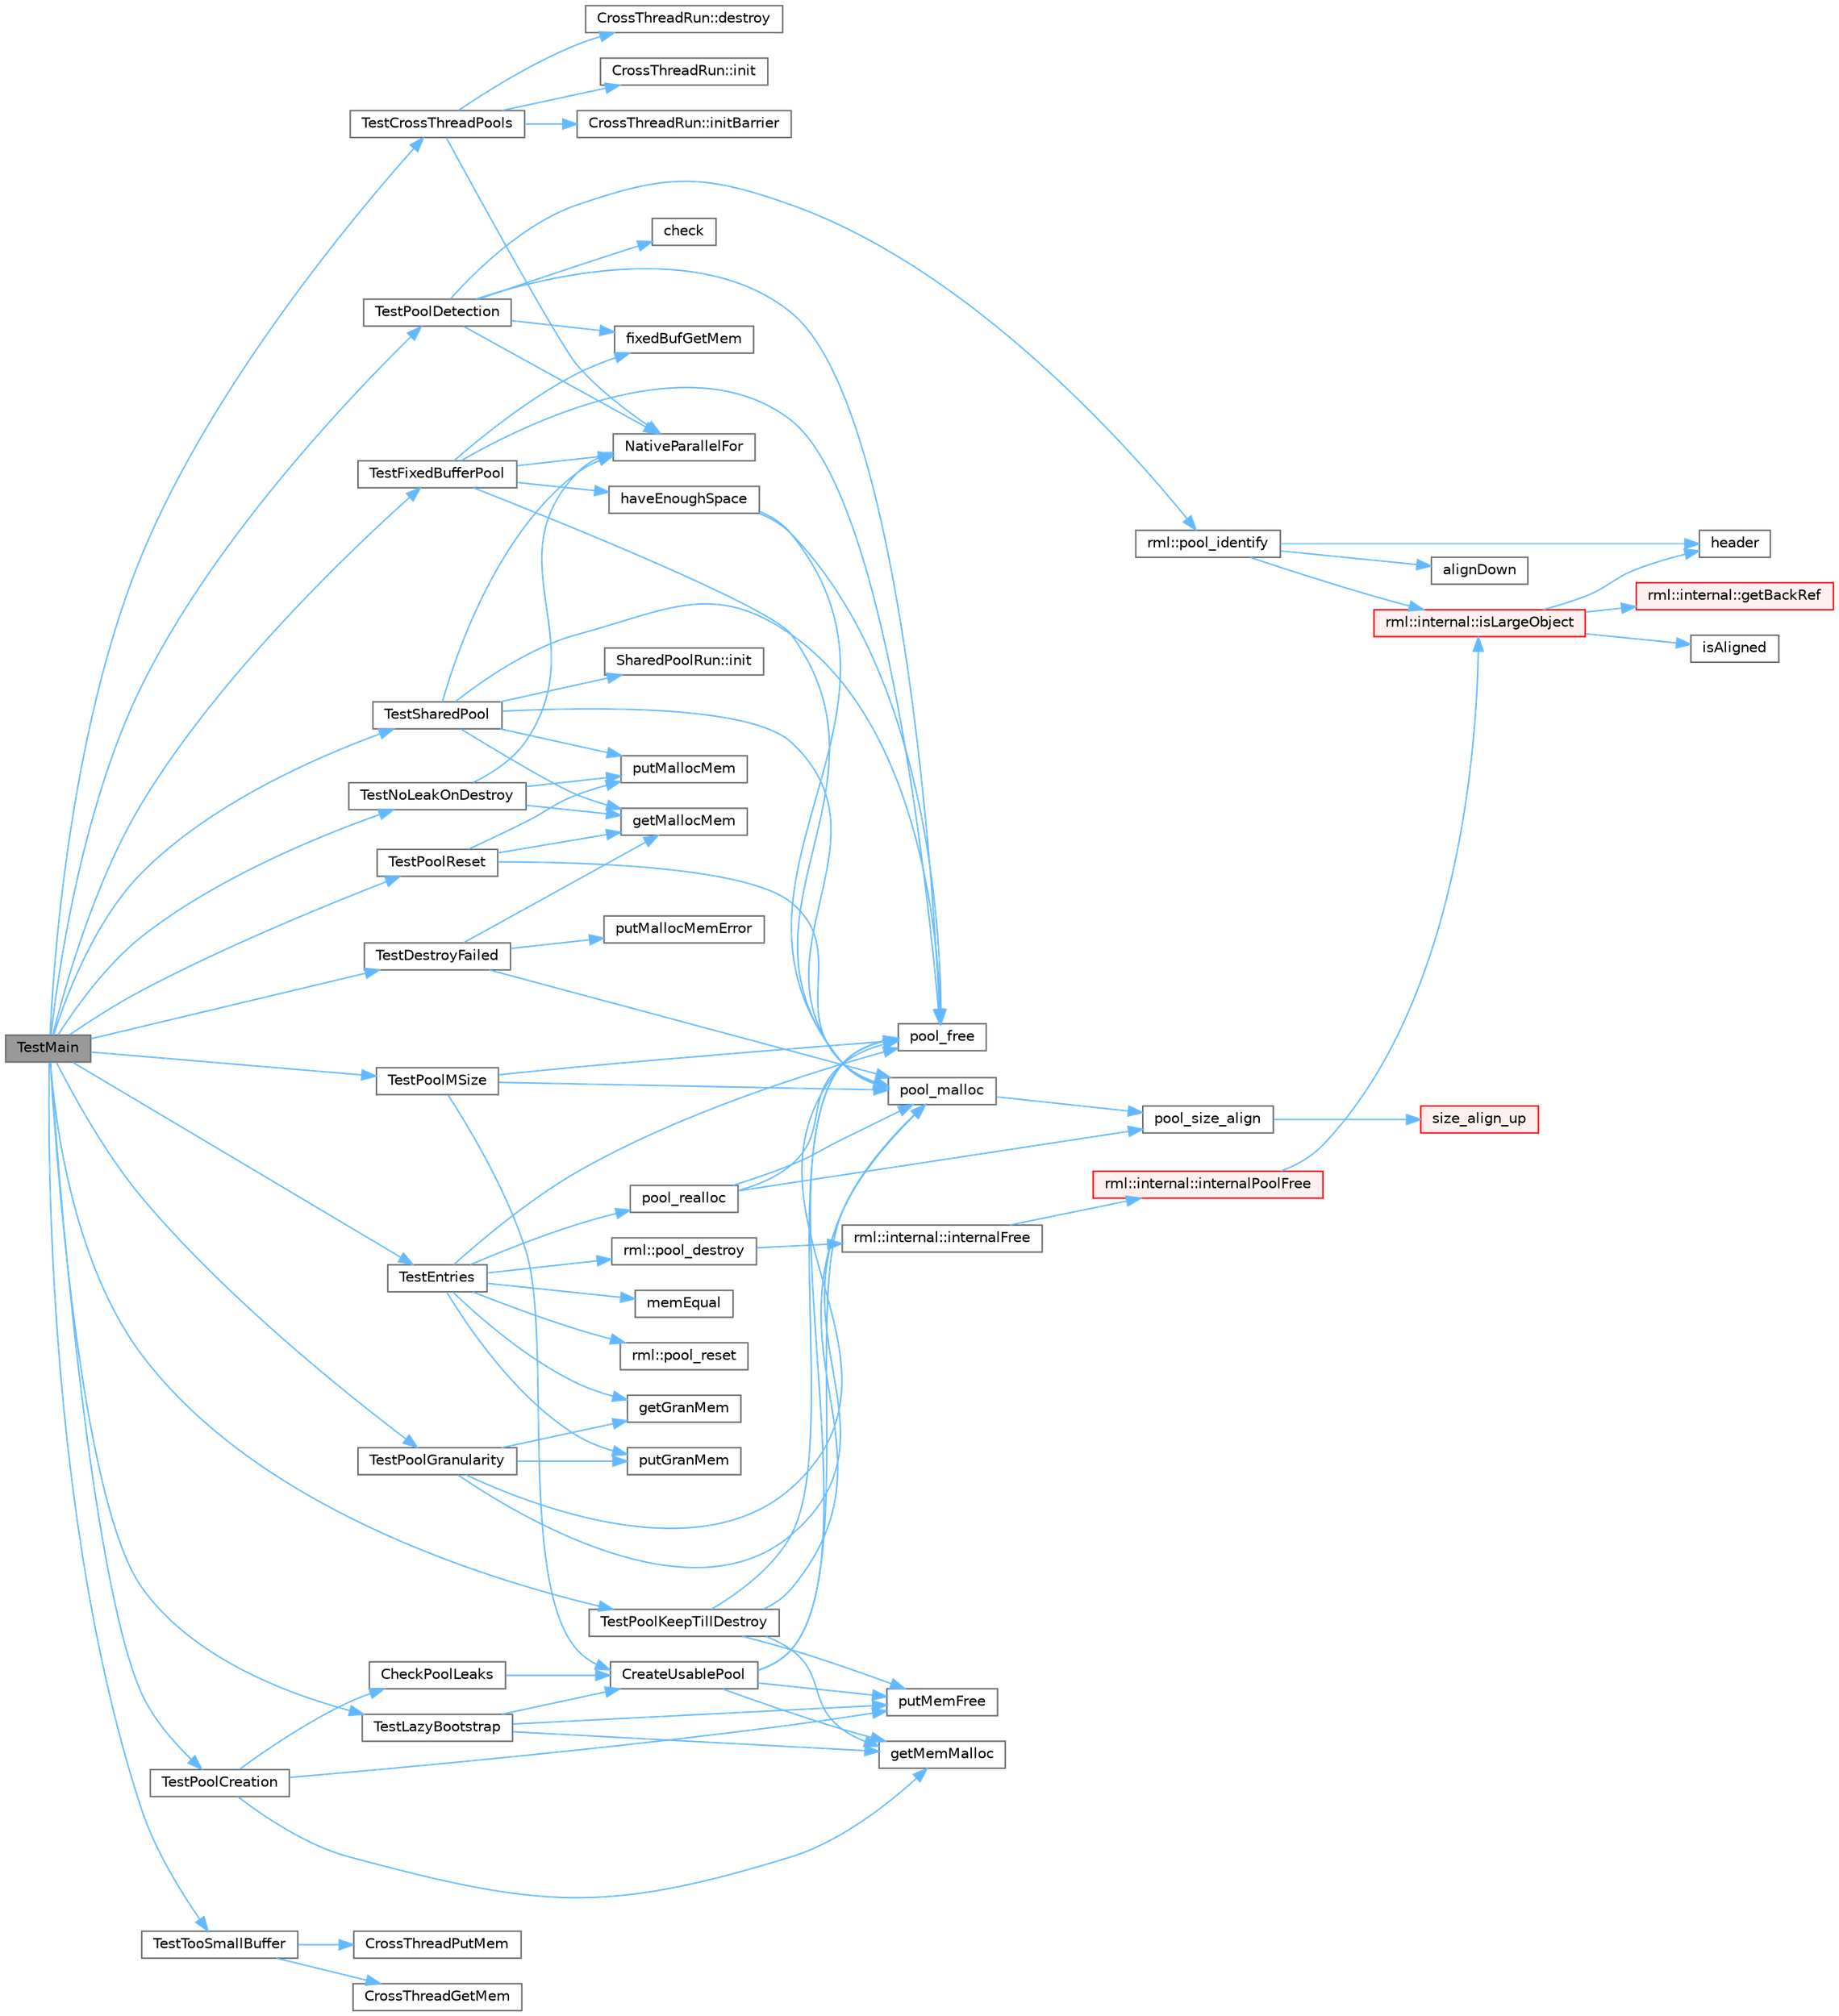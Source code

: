 digraph "TestMain"
{
 // LATEX_PDF_SIZE
  bgcolor="transparent";
  edge [fontname=Helvetica,fontsize=10,labelfontname=Helvetica,labelfontsize=10];
  node [fontname=Helvetica,fontsize=10,shape=box,height=0.2,width=0.4];
  rankdir="LR";
  Node1 [id="Node000001",label="TestMain",height=0.2,width=0.4,color="gray40", fillcolor="grey60", style="filled", fontcolor="black",tooltip="Entry point to a TBB unit test application"];
  Node1 -> Node2 [id="edge1_Node000001_Node000002",color="steelblue1",style="solid",tooltip=" "];
  Node2 [id="Node000002",label="TestCrossThreadPools",height=0.2,width=0.4,color="grey40", fillcolor="white", style="filled",URL="$test__malloc__pools_8cpp.html#a9ee8732514d61b0d065436330d9b54a1",tooltip=" "];
  Node2 -> Node3 [id="edge2_Node000002_Node000003",color="steelblue1",style="solid",tooltip=" "];
  Node3 [id="Node000003",label="CrossThreadRun::destroy",height=0.2,width=0.4,color="grey40", fillcolor="white", style="filled",URL="$class_cross_thread_run.html#a1f2d69a8a802d5aa59b9d8125adebe88",tooltip=" "];
  Node2 -> Node4 [id="edge3_Node000002_Node000004",color="steelblue1",style="solid",tooltip=" "];
  Node4 [id="Node000004",label="CrossThreadRun::init",height=0.2,width=0.4,color="grey40", fillcolor="white", style="filled",URL="$class_cross_thread_run.html#ad254b8783639535bf3239c10fdb2c785",tooltip=" "];
  Node2 -> Node5 [id="edge4_Node000002_Node000005",color="steelblue1",style="solid",tooltip=" "];
  Node5 [id="Node000005",label="CrossThreadRun::initBarrier",height=0.2,width=0.4,color="grey40", fillcolor="white", style="filled",URL="$class_cross_thread_run.html#aafd07ae1418c5517d101aa4b8d1097d9",tooltip=" "];
  Node2 -> Node6 [id="edge5_Node000002_Node000006",color="steelblue1",style="solid",tooltip=" "];
  Node6 [id="Node000006",label="NativeParallelFor",height=0.2,width=0.4,color="grey40", fillcolor="white", style="filled",URL="$harness_8h.html#ad5b2c9cf4e169014b7919debb3c91d45",tooltip="Execute body(i) in parallel for i in the interval [0,n)."];
  Node1 -> Node7 [id="edge6_Node000001_Node000007",color="steelblue1",style="solid",tooltip=" "];
  Node7 [id="Node000007",label="TestDestroyFailed",height=0.2,width=0.4,color="grey40", fillcolor="white", style="filled",URL="$test__malloc__pools_8cpp.html#a0a837dcd2ba7a738f1ae2137a105e6ce",tooltip=" "];
  Node7 -> Node8 [id="edge7_Node000007_Node000008",color="steelblue1",style="solid",tooltip=" "];
  Node8 [id="Node000008",label="getMallocMem",height=0.2,width=0.4,color="grey40", fillcolor="white", style="filled",URL="$test__malloc__pools_8cpp.html#a6abd4240a8088861bfcd6f38f52d7fa9",tooltip=" "];
  Node7 -> Node9 [id="edge8_Node000007_Node000009",color="steelblue1",style="solid",tooltip=" "];
  Node9 [id="Node000009",label="pool_malloc",height=0.2,width=0.4,color="grey40", fillcolor="white", style="filled",URL="$yyjson_8c.html#a34e731021ae46dd2746fa3f8de2a5f2d",tooltip=" "];
  Node9 -> Node10 [id="edge9_Node000009_Node000010",color="steelblue1",style="solid",tooltip=" "];
  Node10 [id="Node000010",label="pool_size_align",height=0.2,width=0.4,color="grey40", fillcolor="white", style="filled",URL="$yyjson_8c.html#aa3d33ce37115e5450168845f301450b9",tooltip=" "];
  Node10 -> Node11 [id="edge10_Node000010_Node000011",color="steelblue1",style="solid",tooltip=" "];
  Node11 [id="Node000011",label="size_align_up",height=0.2,width=0.4,color="red", fillcolor="#FFF0F0", style="filled",URL="$yyjson_8c.html#aee0ecba3f0e01a145a4bd084c40b53b6",tooltip=" "];
  Node7 -> Node13 [id="edge11_Node000007_Node000013",color="steelblue1",style="solid",tooltip=" "];
  Node13 [id="Node000013",label="putMallocMemError",height=0.2,width=0.4,color="grey40", fillcolor="white", style="filled",URL="$test__malloc__pools_8cpp.html#a504f0005cdd7d2cd7a0813f3962a7df0",tooltip=" "];
  Node1 -> Node14 [id="edge12_Node000001_Node000014",color="steelblue1",style="solid",tooltip=" "];
  Node14 [id="Node000014",label="TestEntries",height=0.2,width=0.4,color="grey40", fillcolor="white", style="filled",URL="$test__malloc__pools_8cpp.html#ab072339902c46ba37141c7a6e2840411",tooltip=" "];
  Node14 -> Node15 [id="edge13_Node000014_Node000015",color="steelblue1",style="solid",tooltip=" "];
  Node15 [id="Node000015",label="getGranMem",height=0.2,width=0.4,color="grey40", fillcolor="white", style="filled",URL="$test__malloc__pools_8cpp.html#ae917eead5e28315a9a33bc2e70c6cb9a",tooltip=" "];
  Node14 -> Node16 [id="edge14_Node000014_Node000016",color="steelblue1",style="solid",tooltip=" "];
  Node16 [id="Node000016",label="memEqual",height=0.2,width=0.4,color="grey40", fillcolor="white", style="filled",URL="$test__malloc__pools_8cpp.html#a1b2fa0dbad7d63472952e1b946ec10ac",tooltip=" "];
  Node14 -> Node17 [id="edge15_Node000014_Node000017",color="steelblue1",style="solid",tooltip=" "];
  Node17 [id="Node000017",label="rml::pool_destroy",height=0.2,width=0.4,color="grey40", fillcolor="white", style="filled",URL="$namespacerml.html#a2b8ce24ce088bec3c09ccca31a530cbd",tooltip=" "];
  Node17 -> Node18 [id="edge16_Node000017_Node000018",color="steelblue1",style="solid",tooltip=" "];
  Node18 [id="Node000018",label="rml::internal::internalFree",height=0.2,width=0.4,color="grey40", fillcolor="white", style="filled",URL="$namespacerml_1_1internal.html#a91eeaa067e3fdf5618b5a65b8b368231",tooltip=" "];
  Node18 -> Node19 [id="edge17_Node000018_Node000019",color="steelblue1",style="solid",tooltip=" "];
  Node19 [id="Node000019",label="rml::internal::internalPoolFree",height=0.2,width=0.4,color="red", fillcolor="#FFF0F0", style="filled",URL="$namespacerml_1_1internal.html#a8bff2023b8463f38317c75980f21e0db",tooltip=" "];
  Node19 -> Node23 [id="edge18_Node000019_Node000023",color="steelblue1",style="solid",tooltip=" "];
  Node23 [id="Node000023",label="rml::internal::isLargeObject",height=0.2,width=0.4,color="red", fillcolor="#FFF0F0", style="filled",URL="$namespacerml_1_1internal.html#a730f387568a0a522e003dca4246eb393",tooltip=" "];
  Node23 -> Node24 [id="edge19_Node000023_Node000024",color="steelblue1",style="solid",tooltip=" "];
  Node24 [id="Node000024",label="rml::internal::getBackRef",height=0.2,width=0.4,color="red", fillcolor="#FFF0F0", style="filled",URL="$namespacerml_1_1internal.html#a674d3a46d675ee1887142a9118f48927",tooltip=" "];
  Node23 -> Node26 [id="edge20_Node000023_Node000026",color="steelblue1",style="solid",tooltip=" "];
  Node26 [id="Node000026",label="header",height=0.2,width=0.4,color="grey40", fillcolor="white", style="filled",URL="$cblat1_8f.html#a410931b600854e6dd3e253731606117e",tooltip=" "];
  Node23 -> Node27 [id="edge21_Node000023_Node000027",color="steelblue1",style="solid",tooltip=" "];
  Node27 [id="Node000027",label="isAligned",height=0.2,width=0.4,color="grey40", fillcolor="white", style="filled",URL="$_customize_8h.html#a717f2c2c0501922cd654a5ebf49b287e",tooltip=" "];
  Node14 -> Node45 [id="edge22_Node000014_Node000045",color="steelblue1",style="solid",tooltip=" "];
  Node45 [id="Node000045",label="pool_free",height=0.2,width=0.4,color="grey40", fillcolor="white", style="filled",URL="$yyjson_8c.html#af61a9a4fdfcede6ec93dce42df22eac9",tooltip=" "];
  Node14 -> Node46 [id="edge23_Node000014_Node000046",color="steelblue1",style="solid",tooltip=" "];
  Node46 [id="Node000046",label="pool_realloc",height=0.2,width=0.4,color="grey40", fillcolor="white", style="filled",URL="$yyjson_8c.html#a07d5376c32afef73977bd700f479e513",tooltip=" "];
  Node46 -> Node45 [id="edge24_Node000046_Node000045",color="steelblue1",style="solid",tooltip=" "];
  Node46 -> Node9 [id="edge25_Node000046_Node000009",color="steelblue1",style="solid",tooltip=" "];
  Node46 -> Node10 [id="edge26_Node000046_Node000010",color="steelblue1",style="solid",tooltip=" "];
  Node14 -> Node47 [id="edge27_Node000014_Node000047",color="steelblue1",style="solid",tooltip=" "];
  Node47 [id="Node000047",label="rml::pool_reset",height=0.2,width=0.4,color="grey40", fillcolor="white", style="filled",URL="$namespacerml.html#abd23da3f48bdfa76540267f3869b7f93",tooltip=" "];
  Node14 -> Node48 [id="edge28_Node000014_Node000048",color="steelblue1",style="solid",tooltip=" "];
  Node48 [id="Node000048",label="putGranMem",height=0.2,width=0.4,color="grey40", fillcolor="white", style="filled",URL="$test__malloc__pools_8cpp.html#a33dab65c78982414d34fe958301a754a",tooltip=" "];
  Node1 -> Node49 [id="edge29_Node000001_Node000049",color="steelblue1",style="solid",tooltip=" "];
  Node49 [id="Node000049",label="TestFixedBufferPool",height=0.2,width=0.4,color="grey40", fillcolor="white", style="filled",URL="$test__malloc__pools_8cpp.html#a07b2c1bf3121277d00dab5d2c808200c",tooltip=" "];
  Node49 -> Node50 [id="edge30_Node000049_Node000050",color="steelblue1",style="solid",tooltip=" "];
  Node50 [id="Node000050",label="fixedBufGetMem",height=0.2,width=0.4,color="grey40", fillcolor="white", style="filled",URL="$test__malloc__pools_8cpp.html#a1d84dae06b60119c9db88601b72d4343",tooltip=" "];
  Node49 -> Node51 [id="edge31_Node000049_Node000051",color="steelblue1",style="solid",tooltip=" "];
  Node51 [id="Node000051",label="haveEnoughSpace",height=0.2,width=0.4,color="grey40", fillcolor="white", style="filled",URL="$test__malloc__pools_8cpp.html#ade78fd716be61ae162ccdb864f99153d",tooltip=" "];
  Node51 -> Node45 [id="edge32_Node000051_Node000045",color="steelblue1",style="solid",tooltip=" "];
  Node51 -> Node9 [id="edge33_Node000051_Node000009",color="steelblue1",style="solid",tooltip=" "];
  Node49 -> Node6 [id="edge34_Node000049_Node000006",color="steelblue1",style="solid",tooltip=" "];
  Node49 -> Node45 [id="edge35_Node000049_Node000045",color="steelblue1",style="solid",tooltip=" "];
  Node49 -> Node9 [id="edge36_Node000049_Node000009",color="steelblue1",style="solid",tooltip=" "];
  Node1 -> Node52 [id="edge37_Node000001_Node000052",color="steelblue1",style="solid",tooltip=" "];
  Node52 [id="Node000052",label="TestLazyBootstrap",height=0.2,width=0.4,color="grey40", fillcolor="white", style="filled",URL="$test__malloc__pools_8cpp.html#a1e2c2ef2a536c3209d33658bfbba4532",tooltip=" "];
  Node52 -> Node53 [id="edge38_Node000052_Node000053",color="steelblue1",style="solid",tooltip=" "];
  Node53 [id="Node000053",label="CreateUsablePool",height=0.2,width=0.4,color="grey40", fillcolor="white", style="filled",URL="$test__malloc__pools_8cpp.html#a5bdd4415a6c4c04b18ece1cea5ef7525",tooltip=" "];
  Node53 -> Node54 [id="edge39_Node000053_Node000054",color="steelblue1",style="solid",tooltip=" "];
  Node54 [id="Node000054",label="getMemMalloc",height=0.2,width=0.4,color="grey40", fillcolor="white", style="filled",URL="$test__malloc__pools_8cpp.html#affdfee15c40f3699c20474f99dc9c6d3",tooltip=" "];
  Node53 -> Node45 [id="edge40_Node000053_Node000045",color="steelblue1",style="solid",tooltip=" "];
  Node53 -> Node9 [id="edge41_Node000053_Node000009",color="steelblue1",style="solid",tooltip=" "];
  Node53 -> Node55 [id="edge42_Node000053_Node000055",color="steelblue1",style="solid",tooltip=" "];
  Node55 [id="Node000055",label="putMemFree",height=0.2,width=0.4,color="grey40", fillcolor="white", style="filled",URL="$test__malloc__pools_8cpp.html#a29912a7ec7fb6c42da00df65b3647b1b",tooltip=" "];
  Node52 -> Node54 [id="edge43_Node000052_Node000054",color="steelblue1",style="solid",tooltip=" "];
  Node52 -> Node55 [id="edge44_Node000052_Node000055",color="steelblue1",style="solid",tooltip=" "];
  Node1 -> Node56 [id="edge45_Node000001_Node000056",color="steelblue1",style="solid",tooltip=" "];
  Node56 [id="Node000056",label="TestNoLeakOnDestroy",height=0.2,width=0.4,color="grey40", fillcolor="white", style="filled",URL="$test__malloc__pools_8cpp.html#a37539e8a542ed2093715b9733accfacb",tooltip=" "];
  Node56 -> Node8 [id="edge46_Node000056_Node000008",color="steelblue1",style="solid",tooltip=" "];
  Node56 -> Node6 [id="edge47_Node000056_Node000006",color="steelblue1",style="solid",tooltip=" "];
  Node56 -> Node57 [id="edge48_Node000056_Node000057",color="steelblue1",style="solid",tooltip=" "];
  Node57 [id="Node000057",label="putMallocMem",height=0.2,width=0.4,color="grey40", fillcolor="white", style="filled",URL="$test__malloc__pools_8cpp.html#aa820ea44a9e44e7af30d77bf0f1776bd",tooltip=" "];
  Node1 -> Node58 [id="edge49_Node000001_Node000058",color="steelblue1",style="solid",tooltip=" "];
  Node58 [id="Node000058",label="TestPoolCreation",height=0.2,width=0.4,color="grey40", fillcolor="white", style="filled",URL="$test__malloc__pools_8cpp.html#aec43d203edf386c01ec87e9278b16393",tooltip=" "];
  Node58 -> Node59 [id="edge50_Node000058_Node000059",color="steelblue1",style="solid",tooltip=" "];
  Node59 [id="Node000059",label="CheckPoolLeaks",height=0.2,width=0.4,color="grey40", fillcolor="white", style="filled",URL="$test__malloc__pools_8cpp.html#aa7c709dfcc7739c1c53ff593cddb347a",tooltip=" "];
  Node59 -> Node53 [id="edge51_Node000059_Node000053",color="steelblue1",style="solid",tooltip=" "];
  Node58 -> Node54 [id="edge52_Node000058_Node000054",color="steelblue1",style="solid",tooltip=" "];
  Node58 -> Node55 [id="edge53_Node000058_Node000055",color="steelblue1",style="solid",tooltip=" "];
  Node1 -> Node60 [id="edge54_Node000001_Node000060",color="steelblue1",style="solid",tooltip=" "];
  Node60 [id="Node000060",label="TestPoolDetection",height=0.2,width=0.4,color="grey40", fillcolor="white", style="filled",URL="$test__malloc__pools_8cpp.html#a37e442e4a10ccc248df47c1c21fce080",tooltip=" "];
  Node60 -> Node61 [id="edge55_Node000060_Node000061",color="steelblue1",style="solid",tooltip=" "];
  Node61 [id="Node000061",label="check",height=0.2,width=0.4,color="grey40", fillcolor="white", style="filled",URL="$fastmath_8cpp.html#a1a1a6699085ce0fcd8a4602ac7404e72",tooltip=" "];
  Node60 -> Node50 [id="edge56_Node000060_Node000050",color="steelblue1",style="solid",tooltip=" "];
  Node60 -> Node6 [id="edge57_Node000060_Node000006",color="steelblue1",style="solid",tooltip=" "];
  Node60 -> Node45 [id="edge58_Node000060_Node000045",color="steelblue1",style="solid",tooltip=" "];
  Node60 -> Node62 [id="edge59_Node000060_Node000062",color="steelblue1",style="solid",tooltip=" "];
  Node62 [id="Node000062",label="rml::pool_identify",height=0.2,width=0.4,color="grey40", fillcolor="white", style="filled",URL="$namespacerml.html#a6ab7d98b2a87b128320ff275cd64e734",tooltip=" "];
  Node62 -> Node21 [id="edge60_Node000062_Node000021",color="steelblue1",style="solid",tooltip=" "];
  Node21 [id="Node000021",label="alignDown",height=0.2,width=0.4,color="grey40", fillcolor="white", style="filled",URL="$shared__utils_8h.html#ab3918cd2395835f90b78b96d4e1e2390",tooltip=" "];
  Node62 -> Node26 [id="edge61_Node000062_Node000026",color="steelblue1",style="solid",tooltip=" "];
  Node62 -> Node23 [id="edge62_Node000062_Node000023",color="steelblue1",style="solid",tooltip=" "];
  Node1 -> Node63 [id="edge63_Node000001_Node000063",color="steelblue1",style="solid",tooltip=" "];
  Node63 [id="Node000063",label="TestPoolGranularity",height=0.2,width=0.4,color="grey40", fillcolor="white", style="filled",URL="$test__malloc__pools_8cpp.html#a47b536d7a8175dd1d5d54eef8ce26d4d",tooltip=" "];
  Node63 -> Node15 [id="edge64_Node000063_Node000015",color="steelblue1",style="solid",tooltip=" "];
  Node63 -> Node45 [id="edge65_Node000063_Node000045",color="steelblue1",style="solid",tooltip=" "];
  Node63 -> Node9 [id="edge66_Node000063_Node000009",color="steelblue1",style="solid",tooltip=" "];
  Node63 -> Node48 [id="edge67_Node000063_Node000048",color="steelblue1",style="solid",tooltip=" "];
  Node1 -> Node64 [id="edge68_Node000001_Node000064",color="steelblue1",style="solid",tooltip=" "];
  Node64 [id="Node000064",label="TestPoolKeepTillDestroy",height=0.2,width=0.4,color="grey40", fillcolor="white", style="filled",URL="$test__malloc__pools_8cpp.html#aa937a1981e643ad85cd147e5a06d6a6a",tooltip=" "];
  Node64 -> Node54 [id="edge69_Node000064_Node000054",color="steelblue1",style="solid",tooltip=" "];
  Node64 -> Node45 [id="edge70_Node000064_Node000045",color="steelblue1",style="solid",tooltip=" "];
  Node64 -> Node9 [id="edge71_Node000064_Node000009",color="steelblue1",style="solid",tooltip=" "];
  Node64 -> Node55 [id="edge72_Node000064_Node000055",color="steelblue1",style="solid",tooltip=" "];
  Node1 -> Node65 [id="edge73_Node000001_Node000065",color="steelblue1",style="solid",tooltip=" "];
  Node65 [id="Node000065",label="TestPoolMSize",height=0.2,width=0.4,color="grey40", fillcolor="white", style="filled",URL="$test__malloc__pools_8cpp.html#a1446f4c4cb1c559cbe954c4447f93a90",tooltip=" "];
  Node65 -> Node53 [id="edge74_Node000065_Node000053",color="steelblue1",style="solid",tooltip=" "];
  Node65 -> Node45 [id="edge75_Node000065_Node000045",color="steelblue1",style="solid",tooltip=" "];
  Node65 -> Node9 [id="edge76_Node000065_Node000009",color="steelblue1",style="solid",tooltip=" "];
  Node1 -> Node66 [id="edge77_Node000001_Node000066",color="steelblue1",style="solid",tooltip=" "];
  Node66 [id="Node000066",label="TestPoolReset",height=0.2,width=0.4,color="grey40", fillcolor="white", style="filled",URL="$test__malloc__pools_8cpp.html#a99d3eda0ca40a20a84aabfb243fe6133",tooltip=" "];
  Node66 -> Node8 [id="edge78_Node000066_Node000008",color="steelblue1",style="solid",tooltip=" "];
  Node66 -> Node9 [id="edge79_Node000066_Node000009",color="steelblue1",style="solid",tooltip=" "];
  Node66 -> Node57 [id="edge80_Node000066_Node000057",color="steelblue1",style="solid",tooltip=" "];
  Node1 -> Node67 [id="edge81_Node000001_Node000067",color="steelblue1",style="solid",tooltip=" "];
  Node67 [id="Node000067",label="TestSharedPool",height=0.2,width=0.4,color="grey40", fillcolor="white", style="filled",URL="$test__malloc__pools_8cpp.html#ab805281db4071be9e40bf938aa72d811",tooltip=" "];
  Node67 -> Node8 [id="edge82_Node000067_Node000008",color="steelblue1",style="solid",tooltip=" "];
  Node67 -> Node68 [id="edge83_Node000067_Node000068",color="steelblue1",style="solid",tooltip=" "];
  Node68 [id="Node000068",label="SharedPoolRun::init",height=0.2,width=0.4,color="grey40", fillcolor="white", style="filled",URL="$class_shared_pool_run.html#a4812a931809543af2bf633cba6bd4419",tooltip=" "];
  Node67 -> Node6 [id="edge84_Node000067_Node000006",color="steelblue1",style="solid",tooltip=" "];
  Node67 -> Node45 [id="edge85_Node000067_Node000045",color="steelblue1",style="solid",tooltip=" "];
  Node67 -> Node9 [id="edge86_Node000067_Node000009",color="steelblue1",style="solid",tooltip=" "];
  Node67 -> Node57 [id="edge87_Node000067_Node000057",color="steelblue1",style="solid",tooltip=" "];
  Node1 -> Node69 [id="edge88_Node000001_Node000069",color="steelblue1",style="solid",tooltip=" "];
  Node69 [id="Node000069",label="TestTooSmallBuffer",height=0.2,width=0.4,color="grey40", fillcolor="white", style="filled",URL="$test__malloc__pools_8cpp.html#ae7922340950009820b46485e703c575c",tooltip=" "];
  Node69 -> Node70 [id="edge89_Node000069_Node000070",color="steelblue1",style="solid",tooltip=" "];
  Node70 [id="Node000070",label="CrossThreadGetMem",height=0.2,width=0.4,color="grey40", fillcolor="white", style="filled",URL="$test__malloc__pools_8cpp.html#aa45e3e83f6624fcf01b8695384a14207",tooltip=" "];
  Node69 -> Node71 [id="edge90_Node000069_Node000071",color="steelblue1",style="solid",tooltip=" "];
  Node71 [id="Node000071",label="CrossThreadPutMem",height=0.2,width=0.4,color="grey40", fillcolor="white", style="filled",URL="$test__malloc__pools_8cpp.html#a96b9b977d62a78ffeceddccc6b49c32b",tooltip=" "];
}
